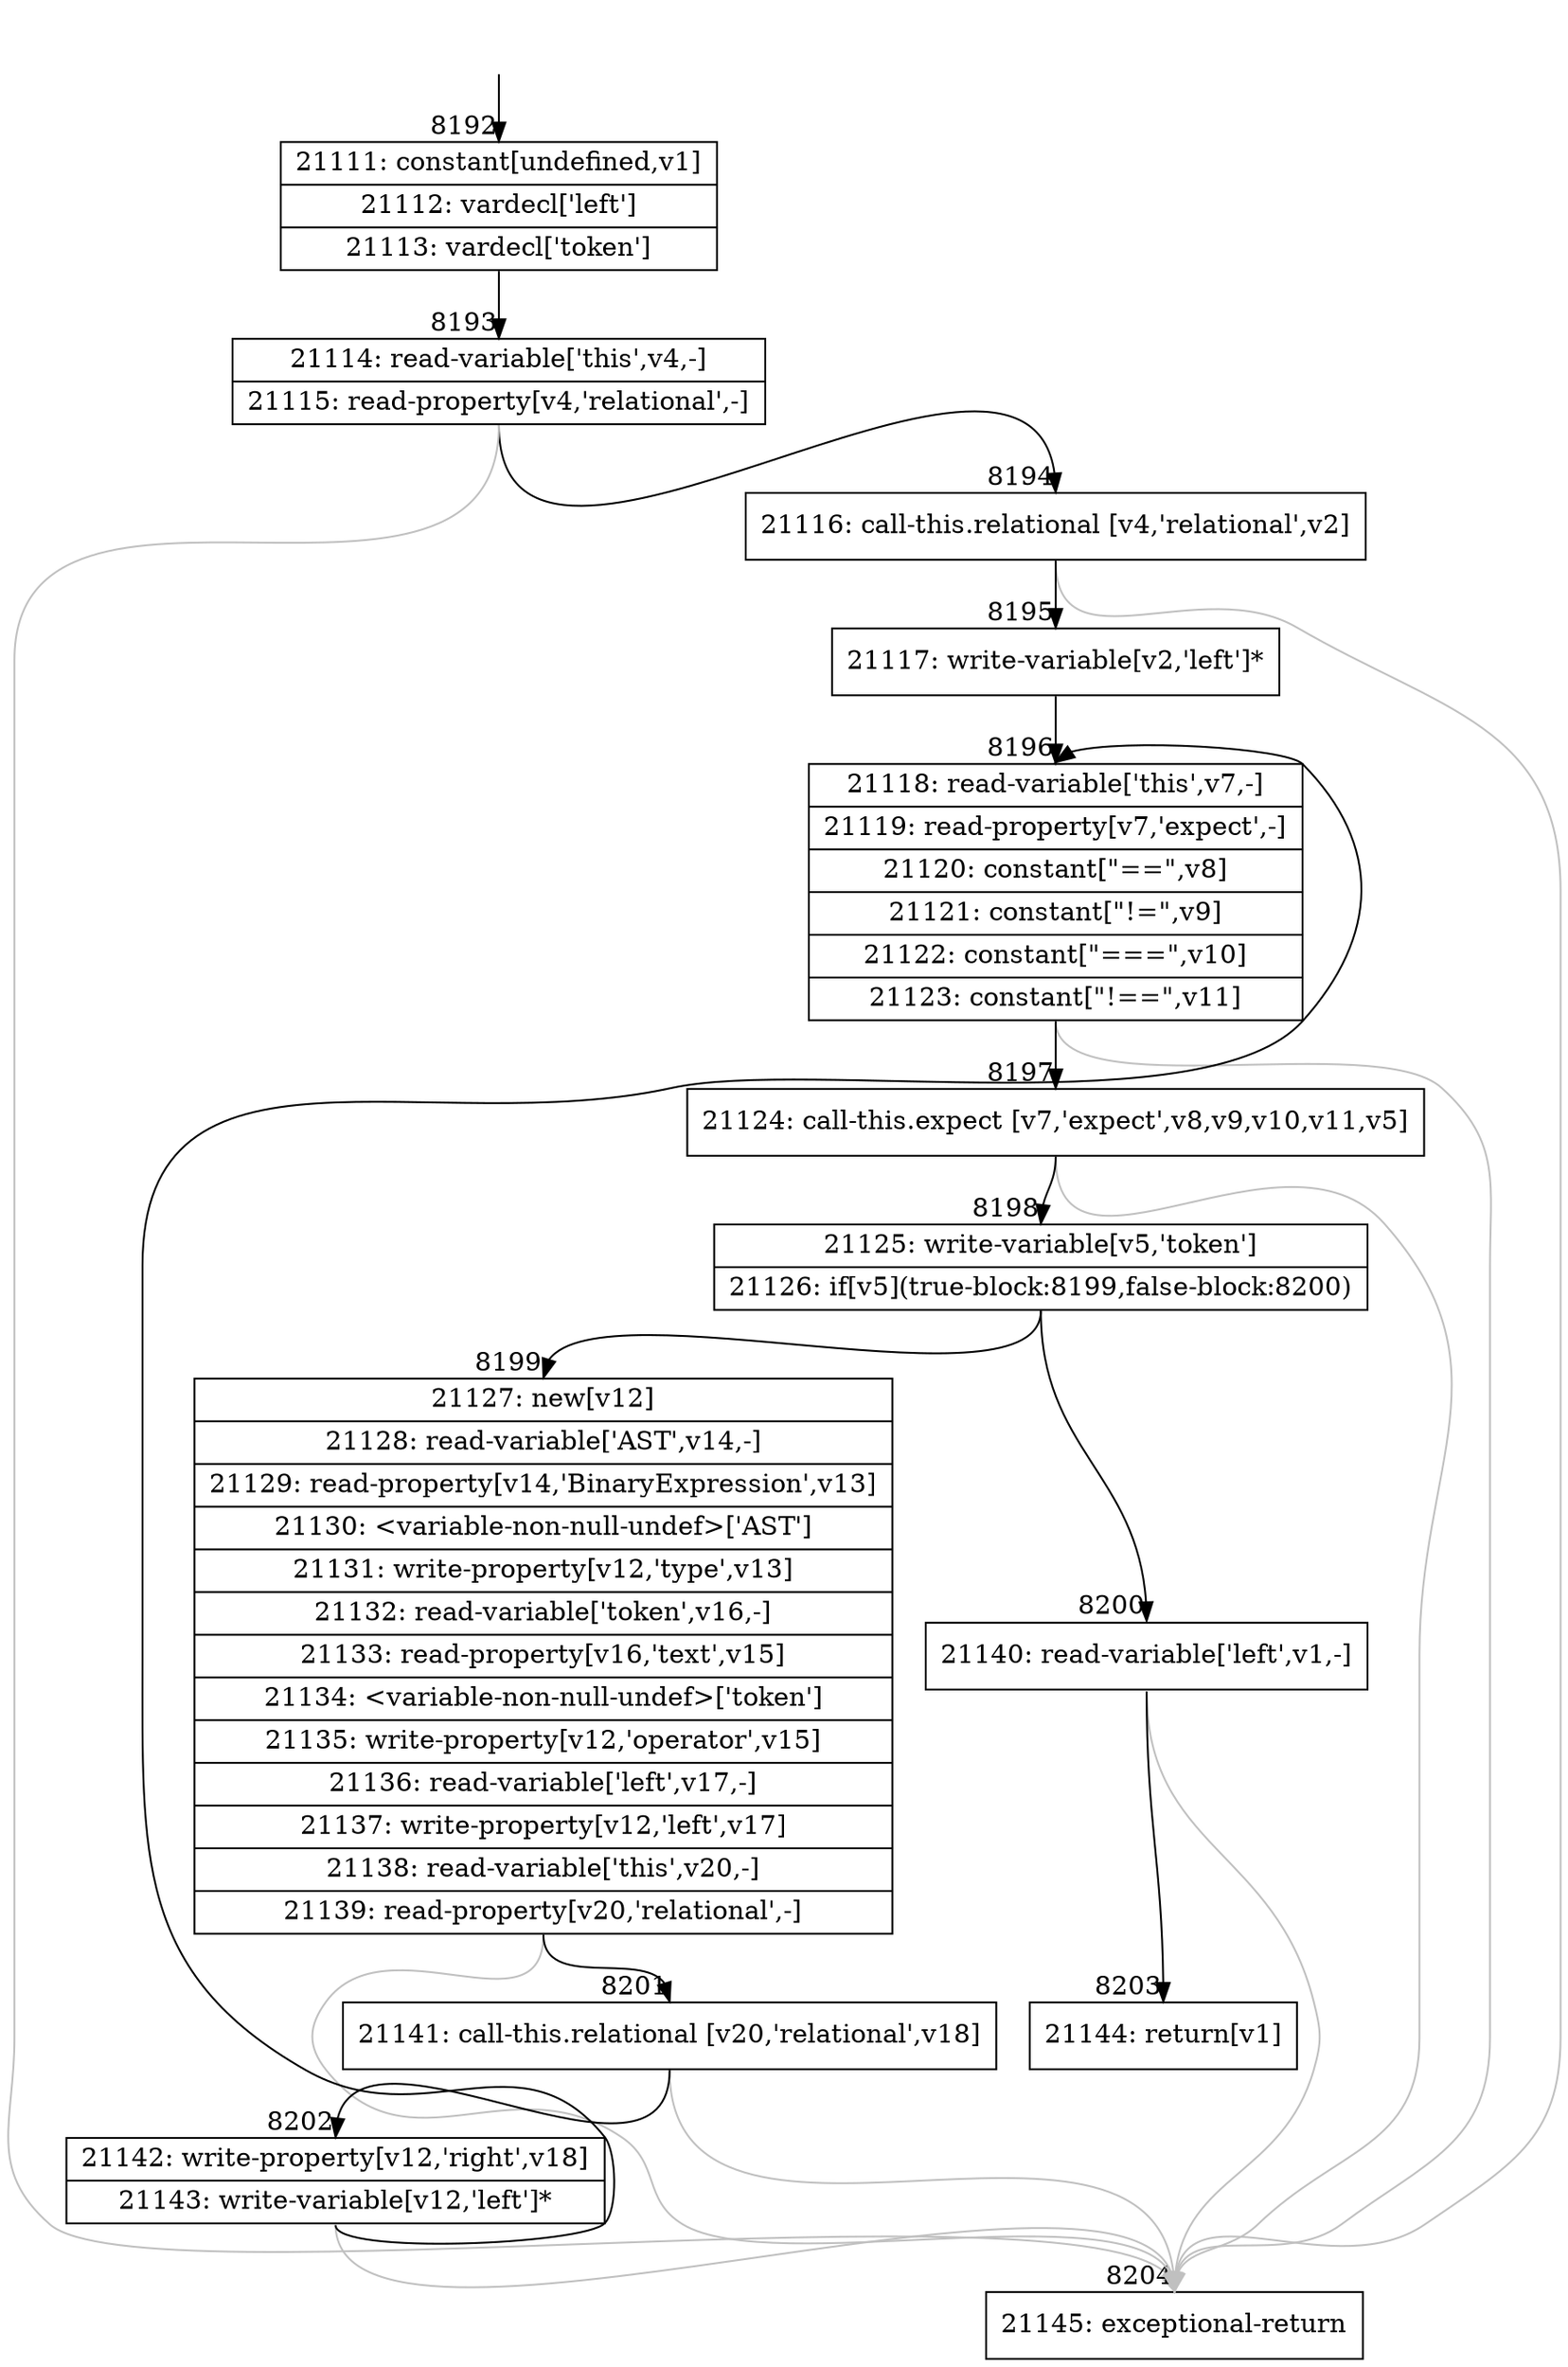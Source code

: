digraph {
rankdir="TD"
BB_entry606[shape=none,label=""];
BB_entry606 -> BB8192 [tailport=s, headport=n, headlabel="    8192"]
BB8192 [shape=record label="{21111: constant[undefined,v1]|21112: vardecl['left']|21113: vardecl['token']}" ] 
BB8192 -> BB8193 [tailport=s, headport=n, headlabel="      8193"]
BB8193 [shape=record label="{21114: read-variable['this',v4,-]|21115: read-property[v4,'relational',-]}" ] 
BB8193 -> BB8194 [tailport=s, headport=n, headlabel="      8194"]
BB8193 -> BB8204 [tailport=s, headport=n, color=gray, headlabel="      8204"]
BB8194 [shape=record label="{21116: call-this.relational [v4,'relational',v2]}" ] 
BB8194 -> BB8195 [tailport=s, headport=n, headlabel="      8195"]
BB8194 -> BB8204 [tailport=s, headport=n, color=gray]
BB8195 [shape=record label="{21117: write-variable[v2,'left']*}" ] 
BB8195 -> BB8196 [tailport=s, headport=n, headlabel="      8196"]
BB8196 [shape=record label="{21118: read-variable['this',v7,-]|21119: read-property[v7,'expect',-]|21120: constant[\"==\",v8]|21121: constant[\"!=\",v9]|21122: constant[\"===\",v10]|21123: constant[\"!==\",v11]}" ] 
BB8196 -> BB8197 [tailport=s, headport=n, headlabel="      8197"]
BB8196 -> BB8204 [tailport=s, headport=n, color=gray]
BB8197 [shape=record label="{21124: call-this.expect [v7,'expect',v8,v9,v10,v11,v5]}" ] 
BB8197 -> BB8198 [tailport=s, headport=n, headlabel="      8198"]
BB8197 -> BB8204 [tailport=s, headport=n, color=gray]
BB8198 [shape=record label="{21125: write-variable[v5,'token']|21126: if[v5](true-block:8199,false-block:8200)}" ] 
BB8198 -> BB8199 [tailport=s, headport=n, headlabel="      8199"]
BB8198 -> BB8200 [tailport=s, headport=n, headlabel="      8200"]
BB8199 [shape=record label="{21127: new[v12]|21128: read-variable['AST',v14,-]|21129: read-property[v14,'BinaryExpression',v13]|21130: \<variable-non-null-undef\>['AST']|21131: write-property[v12,'type',v13]|21132: read-variable['token',v16,-]|21133: read-property[v16,'text',v15]|21134: \<variable-non-null-undef\>['token']|21135: write-property[v12,'operator',v15]|21136: read-variable['left',v17,-]|21137: write-property[v12,'left',v17]|21138: read-variable['this',v20,-]|21139: read-property[v20,'relational',-]}" ] 
BB8199 -> BB8201 [tailport=s, headport=n, headlabel="      8201"]
BB8199 -> BB8204 [tailport=s, headport=n, color=gray]
BB8200 [shape=record label="{21140: read-variable['left',v1,-]}" ] 
BB8200 -> BB8203 [tailport=s, headport=n, headlabel="      8203"]
BB8200 -> BB8204 [tailport=s, headport=n, color=gray]
BB8201 [shape=record label="{21141: call-this.relational [v20,'relational',v18]}" ] 
BB8201 -> BB8202 [tailport=s, headport=n, headlabel="      8202"]
BB8201 -> BB8204 [tailport=s, headport=n, color=gray]
BB8202 [shape=record label="{21142: write-property[v12,'right',v18]|21143: write-variable[v12,'left']*}" ] 
BB8202 -> BB8196 [tailport=s, headport=n]
BB8202 -> BB8204 [tailport=s, headport=n, color=gray]
BB8203 [shape=record label="{21144: return[v1]}" ] 
BB8204 [shape=record label="{21145: exceptional-return}" ] 
//#$~ 12731
}
